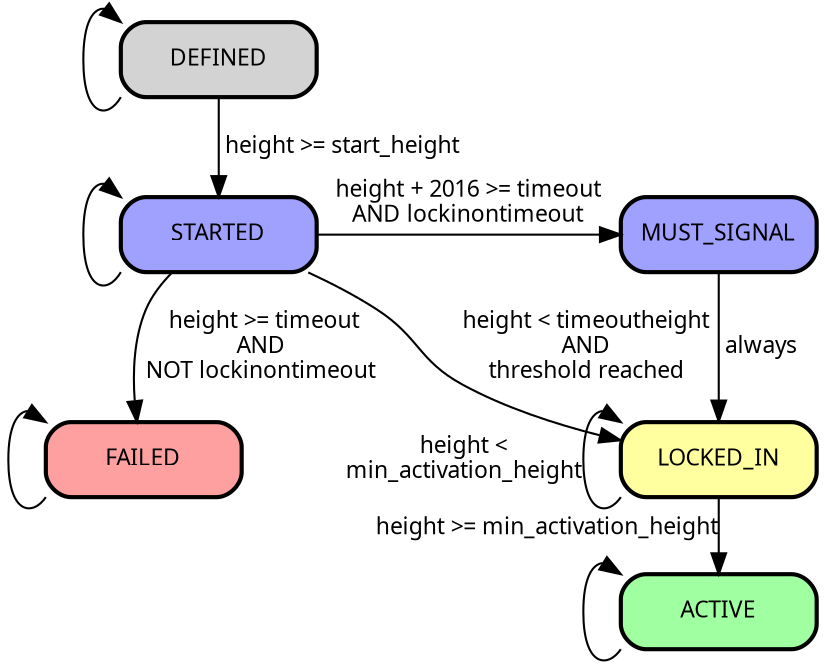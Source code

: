 digraph {
  rankdir=TD;

  node [fontname="lmtt", fontsize=11, fixedsize=true, width=1.3, shape=box, style="rounded,filled,bold"];

  edge [fontname="lmtt", fontsize=11];

  edge [weight = 100];
  "DEFINED" -> "STARTED" [label=" height >= start_height"];
  "STARTED" -> "MUST_SIGNAL" [label="height + 2016 >= timeout\nAND lockinontimeout"];
  "STARTED" -> "FAILED" [label=" height >= timeout\nAND\nNOT lockinontimeout"];
  "LOCKED_IN" -> "ACTIVE" [
    headlabel="height >= min_activation_height"
    labeldistance=8.5
    labelangle=75
  ];
  "MUST_SIGNAL" -> "LOCKED_IN" [label=" always"];

  edge [weight = 1];
  "STARTED" -> "LOCKED_IN" [label="height < timeoutheight\nAND\nthreshold reached"];
  "LOCKED_IN":sw -> "LOCKED_IN":nw [label="height <\nmin_activation_height"];

  "FAILED" -> "LOCKED_IN" [style=invis];

  "DEFINED":sw -> "DEFINED":nw;
  "STARTED":sw -> "STARTED":nw;
  "ACTIVE":sw -> "ACTIVE":nw;
  "FAILED":sw -> "FAILED":nw;

  "STARTED" [fillcolor="#a0a0ff"];
  "MUST_SIGNAL" [fillcolor="#a0a0ff"];
  "LOCKED_IN" [fillcolor="#ffffa0"];
  "ACTIVE" [fillcolor="#a0ffa0"];
  "FAILED" [fillcolor="#ffa0a0"];

  { rank=same; "STARTED" "MUST_SIGNAL" }
  { rank=same; "FAILED" "LOCKED_IN" }
  { rank=sink; "ACTIVE" }
}
